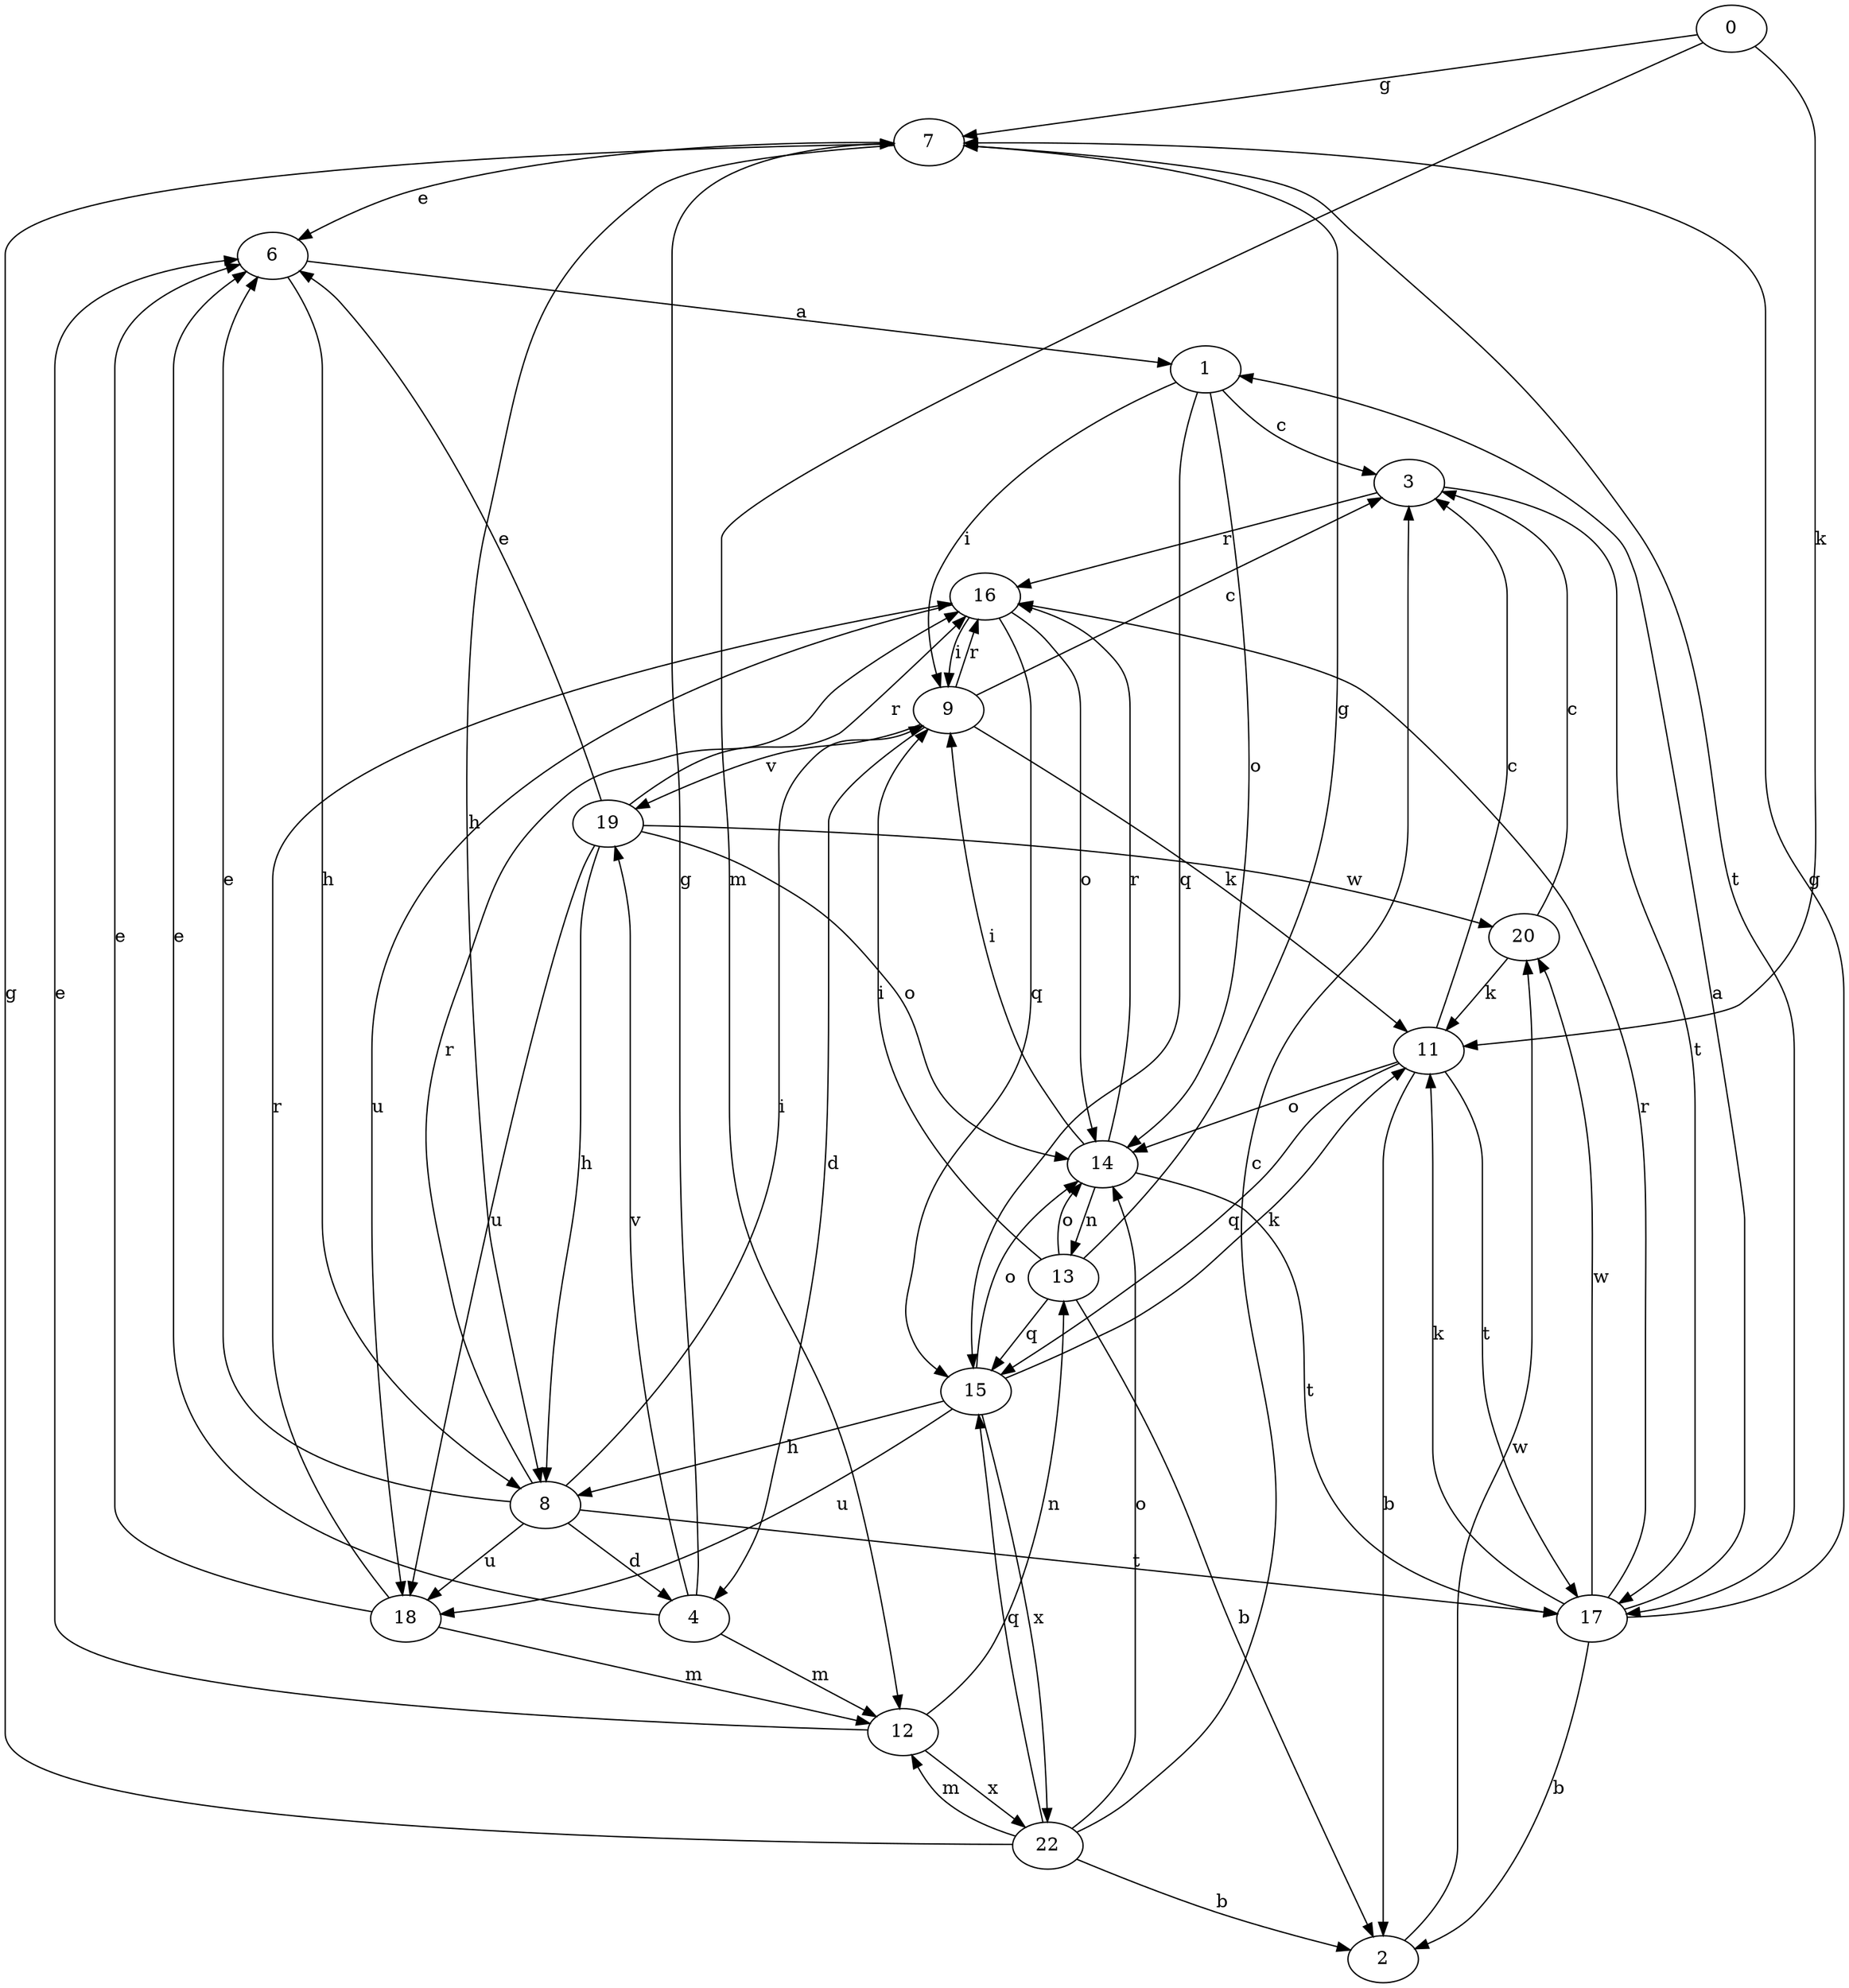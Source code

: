 strict digraph  {
0;
1;
2;
3;
4;
6;
7;
8;
9;
11;
12;
13;
14;
15;
16;
17;
18;
19;
20;
22;
0 -> 7  [label=g];
0 -> 11  [label=k];
0 -> 12  [label=m];
1 -> 3  [label=c];
1 -> 9  [label=i];
1 -> 14  [label=o];
1 -> 15  [label=q];
2 -> 20  [label=w];
3 -> 16  [label=r];
3 -> 17  [label=t];
4 -> 6  [label=e];
4 -> 7  [label=g];
4 -> 12  [label=m];
4 -> 19  [label=v];
6 -> 1  [label=a];
6 -> 8  [label=h];
7 -> 6  [label=e];
7 -> 8  [label=h];
7 -> 17  [label=t];
8 -> 4  [label=d];
8 -> 6  [label=e];
8 -> 9  [label=i];
8 -> 16  [label=r];
8 -> 17  [label=t];
8 -> 18  [label=u];
9 -> 3  [label=c];
9 -> 4  [label=d];
9 -> 11  [label=k];
9 -> 16  [label=r];
9 -> 19  [label=v];
11 -> 2  [label=b];
11 -> 3  [label=c];
11 -> 14  [label=o];
11 -> 15  [label=q];
11 -> 17  [label=t];
12 -> 6  [label=e];
12 -> 13  [label=n];
12 -> 22  [label=x];
13 -> 2  [label=b];
13 -> 7  [label=g];
13 -> 9  [label=i];
13 -> 14  [label=o];
13 -> 15  [label=q];
14 -> 9  [label=i];
14 -> 13  [label=n];
14 -> 16  [label=r];
14 -> 17  [label=t];
15 -> 8  [label=h];
15 -> 11  [label=k];
15 -> 14  [label=o];
15 -> 18  [label=u];
15 -> 22  [label=x];
16 -> 9  [label=i];
16 -> 14  [label=o];
16 -> 15  [label=q];
16 -> 18  [label=u];
17 -> 1  [label=a];
17 -> 2  [label=b];
17 -> 7  [label=g];
17 -> 11  [label=k];
17 -> 16  [label=r];
17 -> 20  [label=w];
18 -> 6  [label=e];
18 -> 12  [label=m];
18 -> 16  [label=r];
19 -> 6  [label=e];
19 -> 8  [label=h];
19 -> 14  [label=o];
19 -> 16  [label=r];
19 -> 18  [label=u];
19 -> 20  [label=w];
20 -> 3  [label=c];
20 -> 11  [label=k];
22 -> 2  [label=b];
22 -> 3  [label=c];
22 -> 7  [label=g];
22 -> 12  [label=m];
22 -> 14  [label=o];
22 -> 15  [label=q];
}
